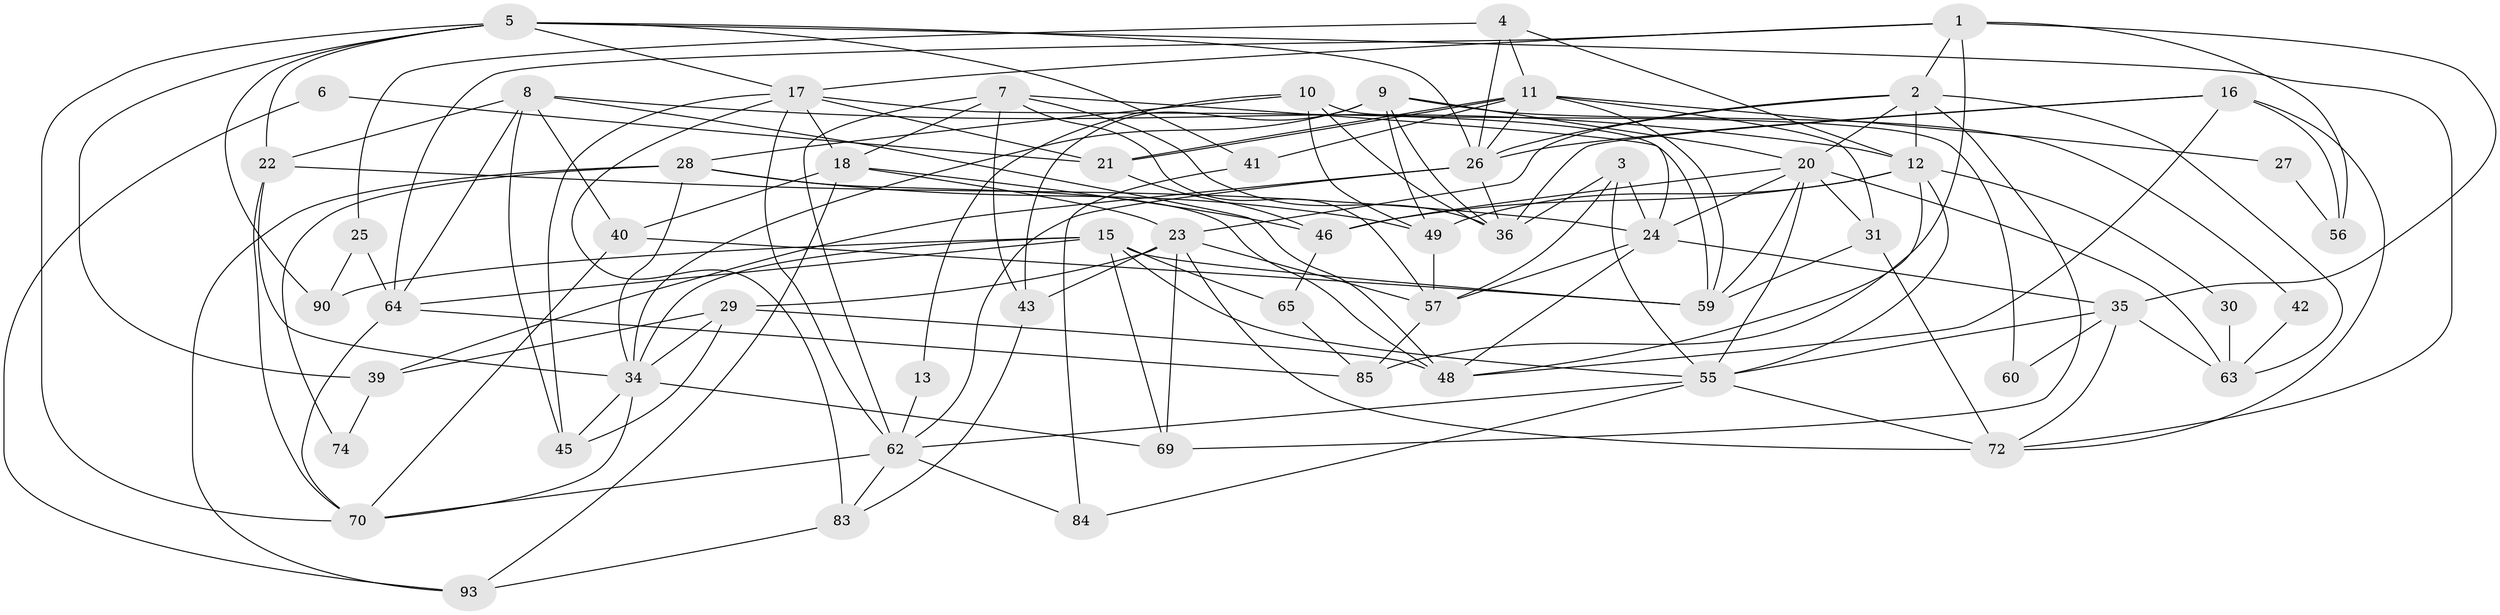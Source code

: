 // Generated by graph-tools (version 1.1) at 2025/24/03/03/25 07:24:00]
// undirected, 59 vertices, 150 edges
graph export_dot {
graph [start="1"]
  node [color=gray90,style=filled];
  1 [super="+77"];
  2 [super="+50"];
  3 [super="+87"];
  4;
  5 [super="+19"];
  6;
  7 [super="+44"];
  8 [super="+53"];
  9 [super="+51"];
  10;
  11 [super="+33"];
  12 [super="+14"];
  13;
  15 [super="+82"];
  16 [super="+32"];
  17 [super="+73"];
  18 [super="+47"];
  20 [super="+37"];
  21;
  22 [super="+86"];
  23 [super="+67"];
  24 [super="+38"];
  25 [super="+71"];
  26 [super="+76"];
  27;
  28 [super="+61"];
  29 [super="+91"];
  30;
  31;
  34 [super="+66"];
  35 [super="+54"];
  36 [super="+52"];
  39;
  40 [super="+58"];
  41;
  42;
  43 [super="+78"];
  45;
  46 [super="+68"];
  48;
  49;
  55 [super="+81"];
  56;
  57 [super="+88"];
  59;
  60;
  62 [super="+92"];
  63;
  64 [super="+75"];
  65;
  69 [super="+80"];
  70 [super="+79"];
  72 [super="+89"];
  74;
  83;
  84;
  85;
  90;
  93;
  1 -- 17;
  1 -- 56;
  1 -- 85;
  1 -- 64;
  1 -- 2;
  1 -- 35;
  2 -- 20;
  2 -- 63;
  2 -- 23;
  2 -- 69;
  2 -- 26;
  2 -- 12;
  3 -- 36;
  3 -- 55;
  3 -- 57;
  3 -- 24;
  4 -- 12;
  4 -- 11;
  4 -- 26;
  4 -- 25;
  5 -- 70;
  5 -- 26;
  5 -- 90;
  5 -- 17;
  5 -- 22;
  5 -- 39;
  5 -- 72;
  5 -- 41;
  6 -- 93;
  6 -- 21;
  7 -- 24;
  7 -- 62;
  7 -- 57;
  7 -- 18;
  7 -- 36;
  7 -- 43;
  8 -- 48;
  8 -- 40;
  8 -- 64;
  8 -- 45;
  8 -- 12;
  8 -- 22;
  9 -- 34;
  9 -- 20;
  9 -- 49;
  9 -- 42;
  9 -- 36;
  9 -- 43;
  10 -- 49;
  10 -- 28;
  10 -- 13;
  10 -- 36;
  10 -- 60;
  11 -- 21;
  11 -- 21;
  11 -- 27;
  11 -- 41;
  11 -- 59;
  11 -- 26;
  11 -- 31;
  12 -- 49;
  12 -- 48;
  12 -- 30;
  12 -- 55;
  12 -- 46;
  13 -- 62;
  15 -- 55;
  15 -- 65;
  15 -- 64;
  15 -- 34;
  15 -- 90;
  15 -- 59;
  15 -- 69;
  16 -- 48;
  16 -- 56;
  16 -- 36;
  16 -- 26;
  16 -- 72;
  17 -- 59;
  17 -- 45;
  17 -- 62;
  17 -- 83;
  17 -- 21;
  17 -- 18;
  18 -- 23;
  18 -- 93;
  18 -- 46;
  18 -- 40;
  20 -- 55;
  20 -- 24;
  20 -- 59;
  20 -- 63;
  20 -- 46;
  20 -- 31;
  21 -- 46;
  22 -- 24;
  22 -- 70;
  22 -- 34;
  23 -- 29;
  23 -- 72;
  23 -- 57;
  23 -- 43;
  23 -- 69;
  24 -- 48;
  24 -- 35;
  24 -- 57;
  25 -- 90;
  25 -- 64;
  26 -- 39;
  26 -- 62;
  26 -- 36;
  27 -- 56;
  28 -- 34;
  28 -- 93;
  28 -- 49;
  28 -- 74;
  28 -- 48;
  29 -- 48;
  29 -- 45;
  29 -- 39;
  29 -- 34;
  30 -- 63;
  31 -- 59;
  31 -- 72;
  34 -- 45;
  34 -- 69;
  34 -- 70;
  35 -- 63;
  35 -- 55;
  35 -- 72;
  35 -- 60;
  39 -- 74;
  40 -- 59 [weight=2];
  40 -- 70;
  41 -- 84;
  42 -- 63;
  43 -- 83;
  46 -- 65;
  49 -- 57;
  55 -- 72;
  55 -- 84;
  55 -- 62;
  57 -- 85;
  62 -- 83;
  62 -- 70;
  62 -- 84;
  64 -- 85;
  64 -- 70;
  65 -- 85;
  83 -- 93;
}
